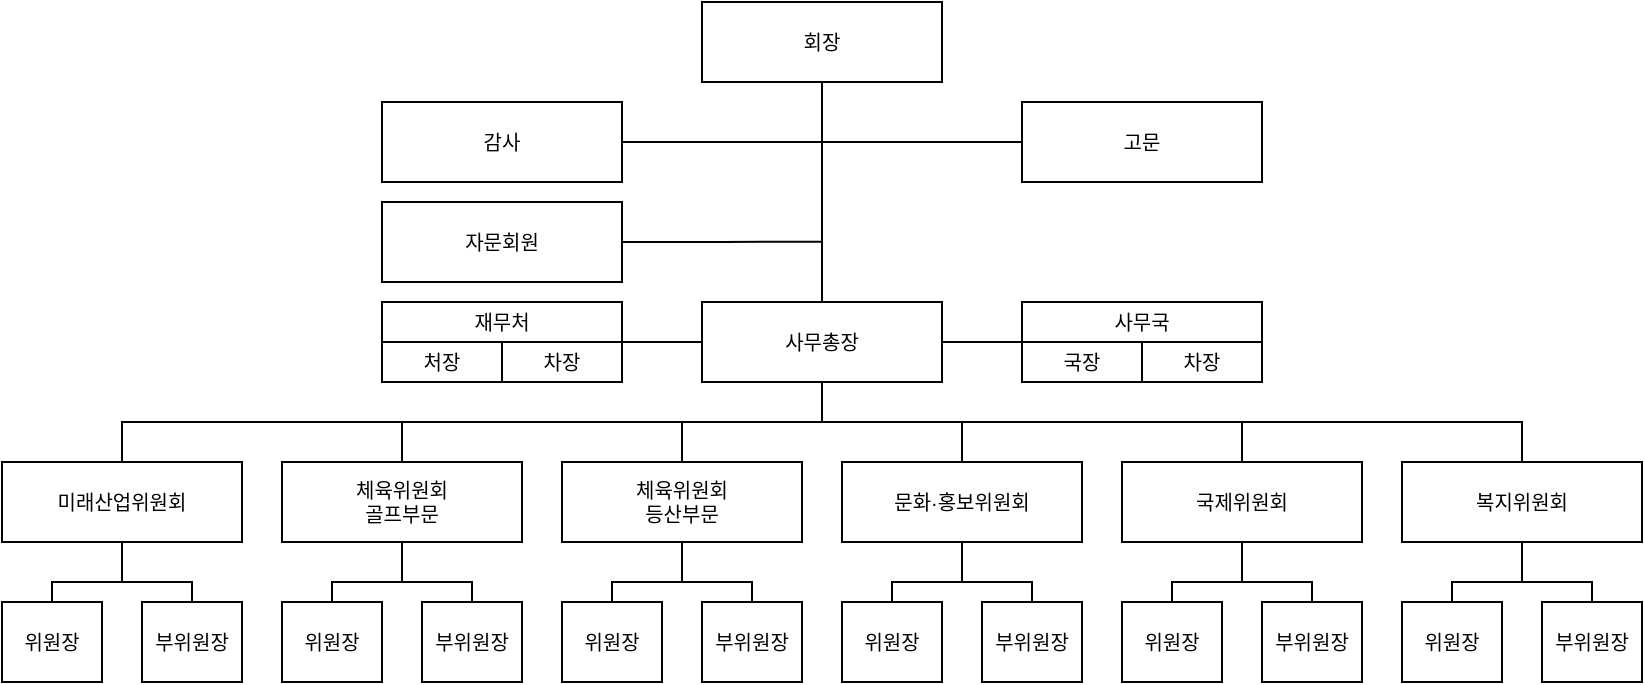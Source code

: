 <mxfile version="24.4.3" type="github">
  <diagram name="페이지-1" id="KoFtYKBcT5BUMtc4sA9n">
    <mxGraphModel dx="1157" dy="631" grid="0" gridSize="10" guides="1" tooltips="1" connect="1" arrows="1" fold="1" page="0" pageScale="1" pageWidth="827" pageHeight="1169" math="0" shadow="0">
      <root>
        <mxCell id="0" />
        <mxCell id="1" parent="0" />
        <mxCell id="YeNz1vKL4jXaJk9yQajJ-32" style="edgeStyle=orthogonalEdgeStyle;rounded=0;orthogonalLoop=1;jettySize=auto;html=1;exitX=0.5;exitY=1;exitDx=0;exitDy=0;entryX=0.5;entryY=0;entryDx=0;entryDy=0;endArrow=none;endFill=0;fontSize=10;" parent="1" source="YeNz1vKL4jXaJk9yQajJ-2" target="YeNz1vKL4jXaJk9yQajJ-17" edge="1">
          <mxGeometry relative="1" as="geometry">
            <Array as="points">
              <mxPoint x="70" y="340" />
            </Array>
          </mxGeometry>
        </mxCell>
        <mxCell id="YeNz1vKL4jXaJk9yQajJ-33" style="edgeStyle=orthogonalEdgeStyle;rounded=0;orthogonalLoop=1;jettySize=auto;html=1;exitX=0.5;exitY=1;exitDx=0;exitDy=0;entryX=0.5;entryY=0;entryDx=0;entryDy=0;endArrow=none;endFill=0;fontSize=10;" parent="1" source="YeNz1vKL4jXaJk9yQajJ-2" target="YeNz1vKL4jXaJk9yQajJ-18" edge="1">
          <mxGeometry relative="1" as="geometry" />
        </mxCell>
        <mxCell id="HEht2BDlfyjWbW5B1zJA-19" style="edgeStyle=orthogonalEdgeStyle;rounded=0;orthogonalLoop=1;jettySize=auto;html=1;exitX=0.5;exitY=0;exitDx=0;exitDy=0;entryX=0.5;entryY=1;entryDx=0;entryDy=0;endArrow=none;endFill=0;" edge="1" parent="1" source="YeNz1vKL4jXaJk9yQajJ-2" target="HEht2BDlfyjWbW5B1zJA-5">
          <mxGeometry relative="1" as="geometry" />
        </mxCell>
        <mxCell id="YeNz1vKL4jXaJk9yQajJ-2" value="미래산업위원회" style="whiteSpace=wrap;html=1;fontSize=10;" parent="1" vertex="1">
          <mxGeometry x="10" y="280" width="120" height="40" as="geometry" />
        </mxCell>
        <mxCell id="HEht2BDlfyjWbW5B1zJA-20" style="edgeStyle=orthogonalEdgeStyle;rounded=0;orthogonalLoop=1;jettySize=auto;html=1;exitX=0.5;exitY=0;exitDx=0;exitDy=0;entryX=0.5;entryY=1;entryDx=0;entryDy=0;endArrow=none;endFill=0;" edge="1" parent="1" source="YeNz1vKL4jXaJk9yQajJ-3" target="HEht2BDlfyjWbW5B1zJA-5">
          <mxGeometry relative="1" as="geometry" />
        </mxCell>
        <mxCell id="YeNz1vKL4jXaJk9yQajJ-3" value="체육위원회&lt;div style=&quot;font-size: 10px;&quot;&gt;골프부문&lt;/div&gt;" style="whiteSpace=wrap;html=1;fontSize=10;" parent="1" vertex="1">
          <mxGeometry x="150" y="280" width="120" height="40" as="geometry" />
        </mxCell>
        <mxCell id="HEht2BDlfyjWbW5B1zJA-21" style="edgeStyle=orthogonalEdgeStyle;rounded=0;orthogonalLoop=1;jettySize=auto;html=1;exitX=0.5;exitY=0;exitDx=0;exitDy=0;entryX=0.5;entryY=1;entryDx=0;entryDy=0;endArrow=none;endFill=0;" edge="1" parent="1" source="YeNz1vKL4jXaJk9yQajJ-4" target="HEht2BDlfyjWbW5B1zJA-5">
          <mxGeometry relative="1" as="geometry" />
        </mxCell>
        <mxCell id="YeNz1vKL4jXaJk9yQajJ-4" value="체육위원회&lt;div style=&quot;font-size: 10px;&quot;&gt;등산부문&lt;/div&gt;" style="whiteSpace=wrap;html=1;fontSize=10;" parent="1" vertex="1">
          <mxGeometry x="290" y="280" width="120" height="40" as="geometry" />
        </mxCell>
        <mxCell id="HEht2BDlfyjWbW5B1zJA-22" style="edgeStyle=orthogonalEdgeStyle;rounded=0;orthogonalLoop=1;jettySize=auto;html=1;exitX=0.5;exitY=0;exitDx=0;exitDy=0;entryX=0.5;entryY=1;entryDx=0;entryDy=0;endArrow=none;endFill=0;" edge="1" parent="1" source="YeNz1vKL4jXaJk9yQajJ-5" target="HEht2BDlfyjWbW5B1zJA-5">
          <mxGeometry relative="1" as="geometry" />
        </mxCell>
        <mxCell id="YeNz1vKL4jXaJk9yQajJ-5" value="문화·홍보위원회" style="whiteSpace=wrap;html=1;fontSize=10;" parent="1" vertex="1">
          <mxGeometry x="430" y="280" width="120" height="40" as="geometry" />
        </mxCell>
        <mxCell id="HEht2BDlfyjWbW5B1zJA-23" style="edgeStyle=orthogonalEdgeStyle;rounded=0;orthogonalLoop=1;jettySize=auto;html=1;exitX=0.5;exitY=0;exitDx=0;exitDy=0;entryX=0.5;entryY=1;entryDx=0;entryDy=0;endArrow=none;endFill=0;" edge="1" parent="1" source="YeNz1vKL4jXaJk9yQajJ-6" target="HEht2BDlfyjWbW5B1zJA-5">
          <mxGeometry relative="1" as="geometry" />
        </mxCell>
        <mxCell id="YeNz1vKL4jXaJk9yQajJ-6" value="국제위원회" style="whiteSpace=wrap;html=1;fontSize=10;" parent="1" vertex="1">
          <mxGeometry x="570" y="280" width="120" height="40" as="geometry" />
        </mxCell>
        <mxCell id="HEht2BDlfyjWbW5B1zJA-24" style="edgeStyle=orthogonalEdgeStyle;rounded=0;orthogonalLoop=1;jettySize=auto;html=1;exitX=0.5;exitY=0;exitDx=0;exitDy=0;endArrow=none;endFill=0;" edge="1" parent="1" source="YeNz1vKL4jXaJk9yQajJ-7" target="HEht2BDlfyjWbW5B1zJA-5">
          <mxGeometry relative="1" as="geometry" />
        </mxCell>
        <mxCell id="YeNz1vKL4jXaJk9yQajJ-7" value="복지위원회" style="whiteSpace=wrap;html=1;fontSize=10;" parent="1" vertex="1">
          <mxGeometry x="710" y="280" width="120" height="40" as="geometry" />
        </mxCell>
        <mxCell id="YeNz1vKL4jXaJk9yQajJ-17" value="&lt;font style=&quot;font-size: 10px;&quot;&gt;위원장&lt;/font&gt;" style="whiteSpace=wrap;html=1;fontSize=10;" parent="1" vertex="1">
          <mxGeometry x="10" y="350" width="50" height="40" as="geometry" />
        </mxCell>
        <mxCell id="YeNz1vKL4jXaJk9yQajJ-18" value="&lt;font style=&quot;font-size: 10px;&quot;&gt;부위&lt;span style=&quot;background-color: initial; font-size: 10px;&quot;&gt;원장&lt;/span&gt;&lt;/font&gt;" style="whiteSpace=wrap;html=1;fontSize=10;" parent="1" vertex="1">
          <mxGeometry x="80" y="350" width="50" height="40" as="geometry" />
        </mxCell>
        <mxCell id="YeNz1vKL4jXaJk9yQajJ-34" style="edgeStyle=orthogonalEdgeStyle;rounded=0;orthogonalLoop=1;jettySize=auto;html=1;exitX=0.5;exitY=1;exitDx=0;exitDy=0;entryX=0.5;entryY=0;entryDx=0;entryDy=0;endArrow=none;endFill=0;fontSize=10;" parent="1" target="YeNz1vKL4jXaJk9yQajJ-36" edge="1">
          <mxGeometry relative="1" as="geometry">
            <mxPoint x="210" y="320" as="sourcePoint" />
            <Array as="points">
              <mxPoint x="210" y="340" />
            </Array>
          </mxGeometry>
        </mxCell>
        <mxCell id="YeNz1vKL4jXaJk9yQajJ-35" style="edgeStyle=orthogonalEdgeStyle;rounded=0;orthogonalLoop=1;jettySize=auto;html=1;exitX=0.5;exitY=1;exitDx=0;exitDy=0;entryX=0.5;entryY=0;entryDx=0;entryDy=0;endArrow=none;endFill=0;fontSize=10;" parent="1" target="YeNz1vKL4jXaJk9yQajJ-37" edge="1">
          <mxGeometry relative="1" as="geometry">
            <mxPoint x="210" y="320" as="sourcePoint" />
            <Array as="points">
              <mxPoint x="210" y="340" />
              <mxPoint x="245" y="340" />
            </Array>
          </mxGeometry>
        </mxCell>
        <mxCell id="YeNz1vKL4jXaJk9yQajJ-36" value="&lt;font style=&quot;font-size: 10px;&quot;&gt;위원장&lt;/font&gt;" style="whiteSpace=wrap;html=1;fontSize=10;" parent="1" vertex="1">
          <mxGeometry x="150" y="350" width="50" height="40" as="geometry" />
        </mxCell>
        <mxCell id="YeNz1vKL4jXaJk9yQajJ-37" value="&lt;font style=&quot;font-size: 10px;&quot;&gt;부위&lt;span style=&quot;background-color: initial; font-size: 10px;&quot;&gt;원장&lt;/span&gt;&lt;/font&gt;" style="whiteSpace=wrap;html=1;fontSize=10;" parent="1" vertex="1">
          <mxGeometry x="220" y="350" width="50" height="40" as="geometry" />
        </mxCell>
        <mxCell id="YeNz1vKL4jXaJk9yQajJ-38" style="edgeStyle=orthogonalEdgeStyle;rounded=0;orthogonalLoop=1;jettySize=auto;html=1;exitX=0.5;exitY=1;exitDx=0;exitDy=0;entryX=0.5;entryY=0;entryDx=0;entryDy=0;endArrow=none;endFill=0;fontSize=10;" parent="1" target="YeNz1vKL4jXaJk9yQajJ-40" edge="1">
          <mxGeometry relative="1" as="geometry">
            <mxPoint x="350" y="320" as="sourcePoint" />
            <Array as="points">
              <mxPoint x="350" y="340" />
            </Array>
          </mxGeometry>
        </mxCell>
        <mxCell id="YeNz1vKL4jXaJk9yQajJ-39" style="edgeStyle=orthogonalEdgeStyle;rounded=0;orthogonalLoop=1;jettySize=auto;html=1;exitX=0.5;exitY=1;exitDx=0;exitDy=0;entryX=0.5;entryY=0;entryDx=0;entryDy=0;endArrow=none;endFill=0;fontSize=10;" parent="1" target="YeNz1vKL4jXaJk9yQajJ-41" edge="1">
          <mxGeometry relative="1" as="geometry">
            <mxPoint x="350" y="320" as="sourcePoint" />
            <Array as="points">
              <mxPoint x="350" y="340" />
              <mxPoint x="385" y="340" />
            </Array>
          </mxGeometry>
        </mxCell>
        <mxCell id="YeNz1vKL4jXaJk9yQajJ-40" value="&lt;font style=&quot;font-size: 10px;&quot;&gt;위원장&lt;/font&gt;" style="whiteSpace=wrap;html=1;fontSize=10;" parent="1" vertex="1">
          <mxGeometry x="290" y="350" width="50" height="40" as="geometry" />
        </mxCell>
        <mxCell id="YeNz1vKL4jXaJk9yQajJ-41" value="&lt;font style=&quot;font-size: 10px;&quot;&gt;부위&lt;span style=&quot;background-color: initial; font-size: 10px;&quot;&gt;원장&lt;/span&gt;&lt;/font&gt;" style="whiteSpace=wrap;html=1;fontSize=10;" parent="1" vertex="1">
          <mxGeometry x="360" y="350" width="50" height="40" as="geometry" />
        </mxCell>
        <mxCell id="YeNz1vKL4jXaJk9yQajJ-42" style="edgeStyle=orthogonalEdgeStyle;rounded=0;orthogonalLoop=1;jettySize=auto;html=1;exitX=0.5;exitY=1;exitDx=0;exitDy=0;entryX=0.5;entryY=0;entryDx=0;entryDy=0;endArrow=none;endFill=0;fontSize=10;" parent="1" target="YeNz1vKL4jXaJk9yQajJ-44" edge="1">
          <mxGeometry relative="1" as="geometry">
            <mxPoint x="490" y="320" as="sourcePoint" />
            <Array as="points">
              <mxPoint x="490" y="340" />
            </Array>
          </mxGeometry>
        </mxCell>
        <mxCell id="YeNz1vKL4jXaJk9yQajJ-43" style="edgeStyle=orthogonalEdgeStyle;rounded=0;orthogonalLoop=1;jettySize=auto;html=1;exitX=0.5;exitY=1;exitDx=0;exitDy=0;entryX=0.5;entryY=0;entryDx=0;entryDy=0;endArrow=none;endFill=0;fontSize=10;" parent="1" target="YeNz1vKL4jXaJk9yQajJ-45" edge="1">
          <mxGeometry relative="1" as="geometry">
            <mxPoint x="490" y="320" as="sourcePoint" />
            <Array as="points">
              <mxPoint x="490" y="340" />
              <mxPoint x="525" y="340" />
            </Array>
          </mxGeometry>
        </mxCell>
        <mxCell id="YeNz1vKL4jXaJk9yQajJ-44" value="&lt;font style=&quot;font-size: 10px;&quot;&gt;위원장&lt;/font&gt;" style="whiteSpace=wrap;html=1;fontSize=10;" parent="1" vertex="1">
          <mxGeometry x="430" y="350" width="50" height="40" as="geometry" />
        </mxCell>
        <mxCell id="YeNz1vKL4jXaJk9yQajJ-45" value="&lt;font style=&quot;font-size: 10px;&quot;&gt;부위&lt;span style=&quot;background-color: initial; font-size: 10px;&quot;&gt;원장&lt;/span&gt;&lt;/font&gt;" style="whiteSpace=wrap;html=1;fontSize=10;" parent="1" vertex="1">
          <mxGeometry x="500" y="350" width="50" height="40" as="geometry" />
        </mxCell>
        <mxCell id="YeNz1vKL4jXaJk9yQajJ-46" style="edgeStyle=orthogonalEdgeStyle;rounded=0;orthogonalLoop=1;jettySize=auto;html=1;exitX=0.5;exitY=1;exitDx=0;exitDy=0;entryX=0.5;entryY=0;entryDx=0;entryDy=0;endArrow=none;endFill=0;fontSize=10;" parent="1" target="YeNz1vKL4jXaJk9yQajJ-48" edge="1">
          <mxGeometry relative="1" as="geometry">
            <mxPoint x="630" y="320" as="sourcePoint" />
            <Array as="points">
              <mxPoint x="630" y="340" />
            </Array>
          </mxGeometry>
        </mxCell>
        <mxCell id="YeNz1vKL4jXaJk9yQajJ-47" style="edgeStyle=orthogonalEdgeStyle;rounded=0;orthogonalLoop=1;jettySize=auto;html=1;exitX=0.5;exitY=1;exitDx=0;exitDy=0;entryX=0.5;entryY=0;entryDx=0;entryDy=0;endArrow=none;endFill=0;fontSize=10;" parent="1" target="YeNz1vKL4jXaJk9yQajJ-49" edge="1">
          <mxGeometry relative="1" as="geometry">
            <mxPoint x="630" y="320" as="sourcePoint" />
            <Array as="points">
              <mxPoint x="630" y="340" />
              <mxPoint x="665" y="340" />
            </Array>
          </mxGeometry>
        </mxCell>
        <mxCell id="YeNz1vKL4jXaJk9yQajJ-48" value="&lt;font style=&quot;font-size: 10px;&quot;&gt;위원장&lt;/font&gt;" style="whiteSpace=wrap;html=1;fontSize=10;" parent="1" vertex="1">
          <mxGeometry x="570" y="350" width="50" height="40" as="geometry" />
        </mxCell>
        <mxCell id="YeNz1vKL4jXaJk9yQajJ-49" value="&lt;font style=&quot;font-size: 10px;&quot;&gt;부위&lt;span style=&quot;background-color: initial; font-size: 10px;&quot;&gt;원장&lt;/span&gt;&lt;/font&gt;" style="whiteSpace=wrap;html=1;fontSize=10;" parent="1" vertex="1">
          <mxGeometry x="640" y="350" width="50" height="40" as="geometry" />
        </mxCell>
        <mxCell id="YeNz1vKL4jXaJk9yQajJ-50" style="edgeStyle=orthogonalEdgeStyle;rounded=0;orthogonalLoop=1;jettySize=auto;html=1;exitX=0.5;exitY=1;exitDx=0;exitDy=0;entryX=0.5;entryY=0;entryDx=0;entryDy=0;endArrow=none;endFill=0;fontSize=10;" parent="1" target="YeNz1vKL4jXaJk9yQajJ-52" edge="1">
          <mxGeometry relative="1" as="geometry">
            <mxPoint x="770" y="320" as="sourcePoint" />
            <Array as="points">
              <mxPoint x="770" y="340" />
            </Array>
          </mxGeometry>
        </mxCell>
        <mxCell id="YeNz1vKL4jXaJk9yQajJ-51" style="edgeStyle=orthogonalEdgeStyle;rounded=0;orthogonalLoop=1;jettySize=auto;html=1;exitX=0.5;exitY=1;exitDx=0;exitDy=0;entryX=0.5;entryY=0;entryDx=0;entryDy=0;endArrow=none;endFill=0;fontSize=10;" parent="1" target="YeNz1vKL4jXaJk9yQajJ-53" edge="1">
          <mxGeometry relative="1" as="geometry">
            <mxPoint x="770" y="320" as="sourcePoint" />
            <Array as="points">
              <mxPoint x="770" y="340" />
              <mxPoint x="805" y="340" />
            </Array>
          </mxGeometry>
        </mxCell>
        <mxCell id="YeNz1vKL4jXaJk9yQajJ-52" value="&lt;font style=&quot;font-size: 10px;&quot;&gt;위원장&lt;/font&gt;" style="whiteSpace=wrap;html=1;fontSize=10;" parent="1" vertex="1">
          <mxGeometry x="710" y="350" width="50" height="40" as="geometry" />
        </mxCell>
        <mxCell id="YeNz1vKL4jXaJk9yQajJ-53" value="&lt;font style=&quot;font-size: 10px;&quot;&gt;부위&lt;span style=&quot;background-color: initial; font-size: 10px;&quot;&gt;원장&lt;/span&gt;&lt;/font&gt;" style="whiteSpace=wrap;html=1;fontSize=10;" parent="1" vertex="1">
          <mxGeometry x="780" y="350" width="50" height="40" as="geometry" />
        </mxCell>
        <mxCell id="HEht2BDlfyjWbW5B1zJA-12" style="edgeStyle=orthogonalEdgeStyle;rounded=0;orthogonalLoop=1;jettySize=auto;html=1;exitX=0.5;exitY=1;exitDx=0;exitDy=0;entryX=1;entryY=0.5;entryDx=0;entryDy=0;endArrow=none;endFill=0;fontSize=10;" edge="1" parent="1" source="HEht2BDlfyjWbW5B1zJA-1" target="HEht2BDlfyjWbW5B1zJA-2">
          <mxGeometry relative="1" as="geometry" />
        </mxCell>
        <mxCell id="HEht2BDlfyjWbW5B1zJA-13" style="edgeStyle=orthogonalEdgeStyle;rounded=0;orthogonalLoop=1;jettySize=auto;html=1;exitX=0.5;exitY=1;exitDx=0;exitDy=0;entryX=0;entryY=0.5;entryDx=0;entryDy=0;endArrow=none;endFill=0;fontSize=10;" edge="1" parent="1" source="HEht2BDlfyjWbW5B1zJA-1" target="HEht2BDlfyjWbW5B1zJA-4">
          <mxGeometry relative="1" as="geometry" />
        </mxCell>
        <mxCell id="HEht2BDlfyjWbW5B1zJA-14" style="edgeStyle=orthogonalEdgeStyle;rounded=0;orthogonalLoop=1;jettySize=auto;html=1;exitX=0.5;exitY=1;exitDx=0;exitDy=0;entryX=0.5;entryY=0;entryDx=0;entryDy=0;endArrow=none;endFill=0;fontSize=10;" edge="1" parent="1" source="HEht2BDlfyjWbW5B1zJA-1" target="HEht2BDlfyjWbW5B1zJA-5">
          <mxGeometry relative="1" as="geometry" />
        </mxCell>
        <mxCell id="HEht2BDlfyjWbW5B1zJA-1" value="회장" style="whiteSpace=wrap;html=1;fontSize=10;" vertex="1" parent="1">
          <mxGeometry x="360" y="50" width="120" height="40" as="geometry" />
        </mxCell>
        <mxCell id="HEht2BDlfyjWbW5B1zJA-2" value="감사" style="whiteSpace=wrap;html=1;fontSize=10;" vertex="1" parent="1">
          <mxGeometry x="200" y="100" width="120" height="40" as="geometry" />
        </mxCell>
        <mxCell id="HEht2BDlfyjWbW5B1zJA-15" style="edgeStyle=orthogonalEdgeStyle;rounded=0;orthogonalLoop=1;jettySize=auto;html=1;exitX=1;exitY=0.5;exitDx=0;exitDy=0;endArrow=none;endFill=0;fontSize=10;" edge="1" parent="1" source="HEht2BDlfyjWbW5B1zJA-3">
          <mxGeometry relative="1" as="geometry">
            <mxPoint x="420" y="169.833" as="targetPoint" />
          </mxGeometry>
        </mxCell>
        <mxCell id="HEht2BDlfyjWbW5B1zJA-3" value="자문회원" style="whiteSpace=wrap;html=1;fontSize=10;" vertex="1" parent="1">
          <mxGeometry x="200" y="150" width="120" height="40" as="geometry" />
        </mxCell>
        <mxCell id="HEht2BDlfyjWbW5B1zJA-4" value="고문" style="whiteSpace=wrap;html=1;fontSize=10;" vertex="1" parent="1">
          <mxGeometry x="520" y="100" width="120" height="40" as="geometry" />
        </mxCell>
        <mxCell id="HEht2BDlfyjWbW5B1zJA-17" style="edgeStyle=orthogonalEdgeStyle;rounded=0;orthogonalLoop=1;jettySize=auto;html=1;exitX=0;exitY=0.5;exitDx=0;exitDy=0;entryX=1;entryY=1;entryDx=0;entryDy=0;endArrow=none;endFill=0;fontSize=10;" edge="1" parent="1" source="HEht2BDlfyjWbW5B1zJA-5" target="HEht2BDlfyjWbW5B1zJA-6">
          <mxGeometry relative="1" as="geometry">
            <Array as="points">
              <mxPoint x="330" y="220" />
              <mxPoint x="330" y="220" />
            </Array>
          </mxGeometry>
        </mxCell>
        <mxCell id="HEht2BDlfyjWbW5B1zJA-18" style="edgeStyle=orthogonalEdgeStyle;rounded=0;orthogonalLoop=1;jettySize=auto;html=1;exitX=1;exitY=0.5;exitDx=0;exitDy=0;entryX=0;entryY=1;entryDx=0;entryDy=0;endArrow=none;endFill=0;fontSize=10;" edge="1" parent="1" source="HEht2BDlfyjWbW5B1zJA-5" target="HEht2BDlfyjWbW5B1zJA-9">
          <mxGeometry relative="1" as="geometry">
            <Array as="points">
              <mxPoint x="510" y="220" />
              <mxPoint x="510" y="220" />
            </Array>
          </mxGeometry>
        </mxCell>
        <mxCell id="HEht2BDlfyjWbW5B1zJA-5" value="사무총장" style="whiteSpace=wrap;html=1;fontSize=10;" vertex="1" parent="1">
          <mxGeometry x="360" y="200" width="120" height="40" as="geometry" />
        </mxCell>
        <mxCell id="HEht2BDlfyjWbW5B1zJA-6" value="재무처" style="whiteSpace=wrap;html=1;fontSize=10;" vertex="1" parent="1">
          <mxGeometry x="200" y="200" width="120" height="20" as="geometry" />
        </mxCell>
        <mxCell id="HEht2BDlfyjWbW5B1zJA-7" value="처장" style="whiteSpace=wrap;html=1;fontSize=10;" vertex="1" parent="1">
          <mxGeometry x="200" y="220" width="60" height="20" as="geometry" />
        </mxCell>
        <mxCell id="HEht2BDlfyjWbW5B1zJA-8" value="차장" style="whiteSpace=wrap;html=1;fontSize=10;" vertex="1" parent="1">
          <mxGeometry x="260" y="220" width="60" height="20" as="geometry" />
        </mxCell>
        <mxCell id="HEht2BDlfyjWbW5B1zJA-9" value="사무국" style="whiteSpace=wrap;html=1;fontSize=10;" vertex="1" parent="1">
          <mxGeometry x="520" y="200" width="120" height="20" as="geometry" />
        </mxCell>
        <mxCell id="HEht2BDlfyjWbW5B1zJA-10" value="국장" style="whiteSpace=wrap;html=1;fontSize=10;" vertex="1" parent="1">
          <mxGeometry x="520" y="220" width="60" height="20" as="geometry" />
        </mxCell>
        <mxCell id="HEht2BDlfyjWbW5B1zJA-11" value="차장" style="whiteSpace=wrap;html=1;fontSize=10;" vertex="1" parent="1">
          <mxGeometry x="580" y="220" width="60" height="20" as="geometry" />
        </mxCell>
      </root>
    </mxGraphModel>
  </diagram>
</mxfile>
